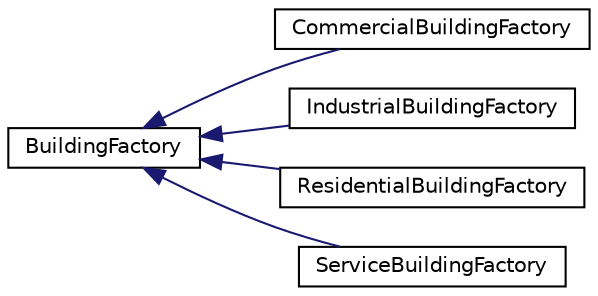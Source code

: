 digraph "Graphical Class Hierarchy"
{
 // LATEX_PDF_SIZE
  edge [fontname="Helvetica",fontsize="10",labelfontname="Helvetica",labelfontsize="10"];
  node [fontname="Helvetica",fontsize="10",shape=record];
  rankdir="LR";
  Node0 [label="BuildingFactory",height=0.2,width=0.4,color="black", fillcolor="white", style="filled",URL="$classBuildingFactory.html",tooltip=" "];
  Node0 -> Node1 [dir="back",color="midnightblue",fontsize="10",style="solid",fontname="Helvetica"];
  Node1 [label="CommercialBuildingFactory",height=0.2,width=0.4,color="black", fillcolor="white", style="filled",URL="$classCommercialBuildingFactory.html",tooltip=" "];
  Node0 -> Node2 [dir="back",color="midnightblue",fontsize="10",style="solid",fontname="Helvetica"];
  Node2 [label="IndustrialBuildingFactory",height=0.2,width=0.4,color="black", fillcolor="white", style="filled",URL="$classIndustrialBuildingFactory.html",tooltip=" "];
  Node0 -> Node3 [dir="back",color="midnightblue",fontsize="10",style="solid",fontname="Helvetica"];
  Node3 [label="ResidentialBuildingFactory",height=0.2,width=0.4,color="black", fillcolor="white", style="filled",URL="$classResidentialBuildingFactory.html",tooltip=" "];
  Node0 -> Node4 [dir="back",color="midnightblue",fontsize="10",style="solid",fontname="Helvetica"];
  Node4 [label="ServiceBuildingFactory",height=0.2,width=0.4,color="black", fillcolor="white", style="filled",URL="$classServiceBuildingFactory.html",tooltip=" "];
}
